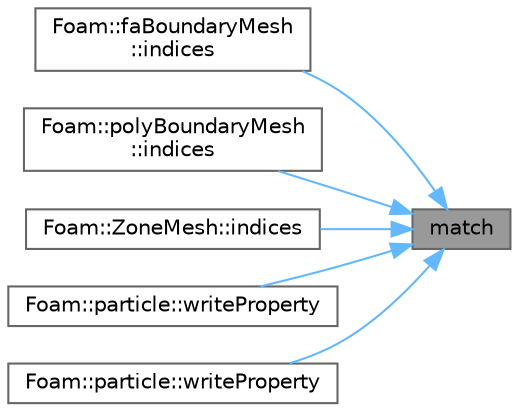 digraph "match"
{
 // LATEX_PDF_SIZE
  bgcolor="transparent";
  edge [fontname=Helvetica,fontsize=10,labelfontname=Helvetica,labelfontsize=10];
  node [fontname=Helvetica,fontsize=10,shape=box,height=0.2,width=0.4];
  rankdir="RL";
  Node1 [id="Node000001",label="match",height=0.2,width=0.4,color="gray40", fillcolor="grey60", style="filled", fontcolor="black",tooltip=" "];
  Node1 -> Node2 [id="edge1_Node000001_Node000002",dir="back",color="steelblue1",style="solid",tooltip=" "];
  Node2 [id="Node000002",label="Foam::faBoundaryMesh\l::indices",height=0.2,width=0.4,color="grey40", fillcolor="white", style="filled",URL="$classFoam_1_1faBoundaryMesh.html#a7f7befa47753a0ef9b6ee6618858d084",tooltip=" "];
  Node1 -> Node3 [id="edge2_Node000001_Node000003",dir="back",color="steelblue1",style="solid",tooltip=" "];
  Node3 [id="Node000003",label="Foam::polyBoundaryMesh\l::indices",height=0.2,width=0.4,color="grey40", fillcolor="white", style="filled",URL="$classFoam_1_1polyBoundaryMesh.html#a7f7befa47753a0ef9b6ee6618858d084",tooltip=" "];
  Node1 -> Node4 [id="edge3_Node000001_Node000004",dir="back",color="steelblue1",style="solid",tooltip=" "];
  Node4 [id="Node000004",label="Foam::ZoneMesh::indices",height=0.2,width=0.4,color="grey40", fillcolor="white", style="filled",URL="$classFoam_1_1ZoneMesh.html#a7f7befa47753a0ef9b6ee6618858d084",tooltip=" "];
  Node1 -> Node5 [id="edge4_Node000001_Node000005",dir="back",color="steelblue1",style="solid",tooltip=" "];
  Node5 [id="Node000005",label="Foam::particle::writeProperty",height=0.2,width=0.4,color="grey40", fillcolor="white", style="filled",URL="$classFoam_1_1particle.html#a5b252c4df7e151ac19d70aa804b52837",tooltip=" "];
  Node1 -> Node6 [id="edge5_Node000001_Node000006",dir="back",color="steelblue1",style="solid",tooltip=" "];
  Node6 [id="Node000006",label="Foam::particle::writeProperty",height=0.2,width=0.4,color="grey40", fillcolor="white", style="filled",URL="$classFoam_1_1particle.html#a12a7a563988923d6fc9930ee95566eaa",tooltip=" "];
}
